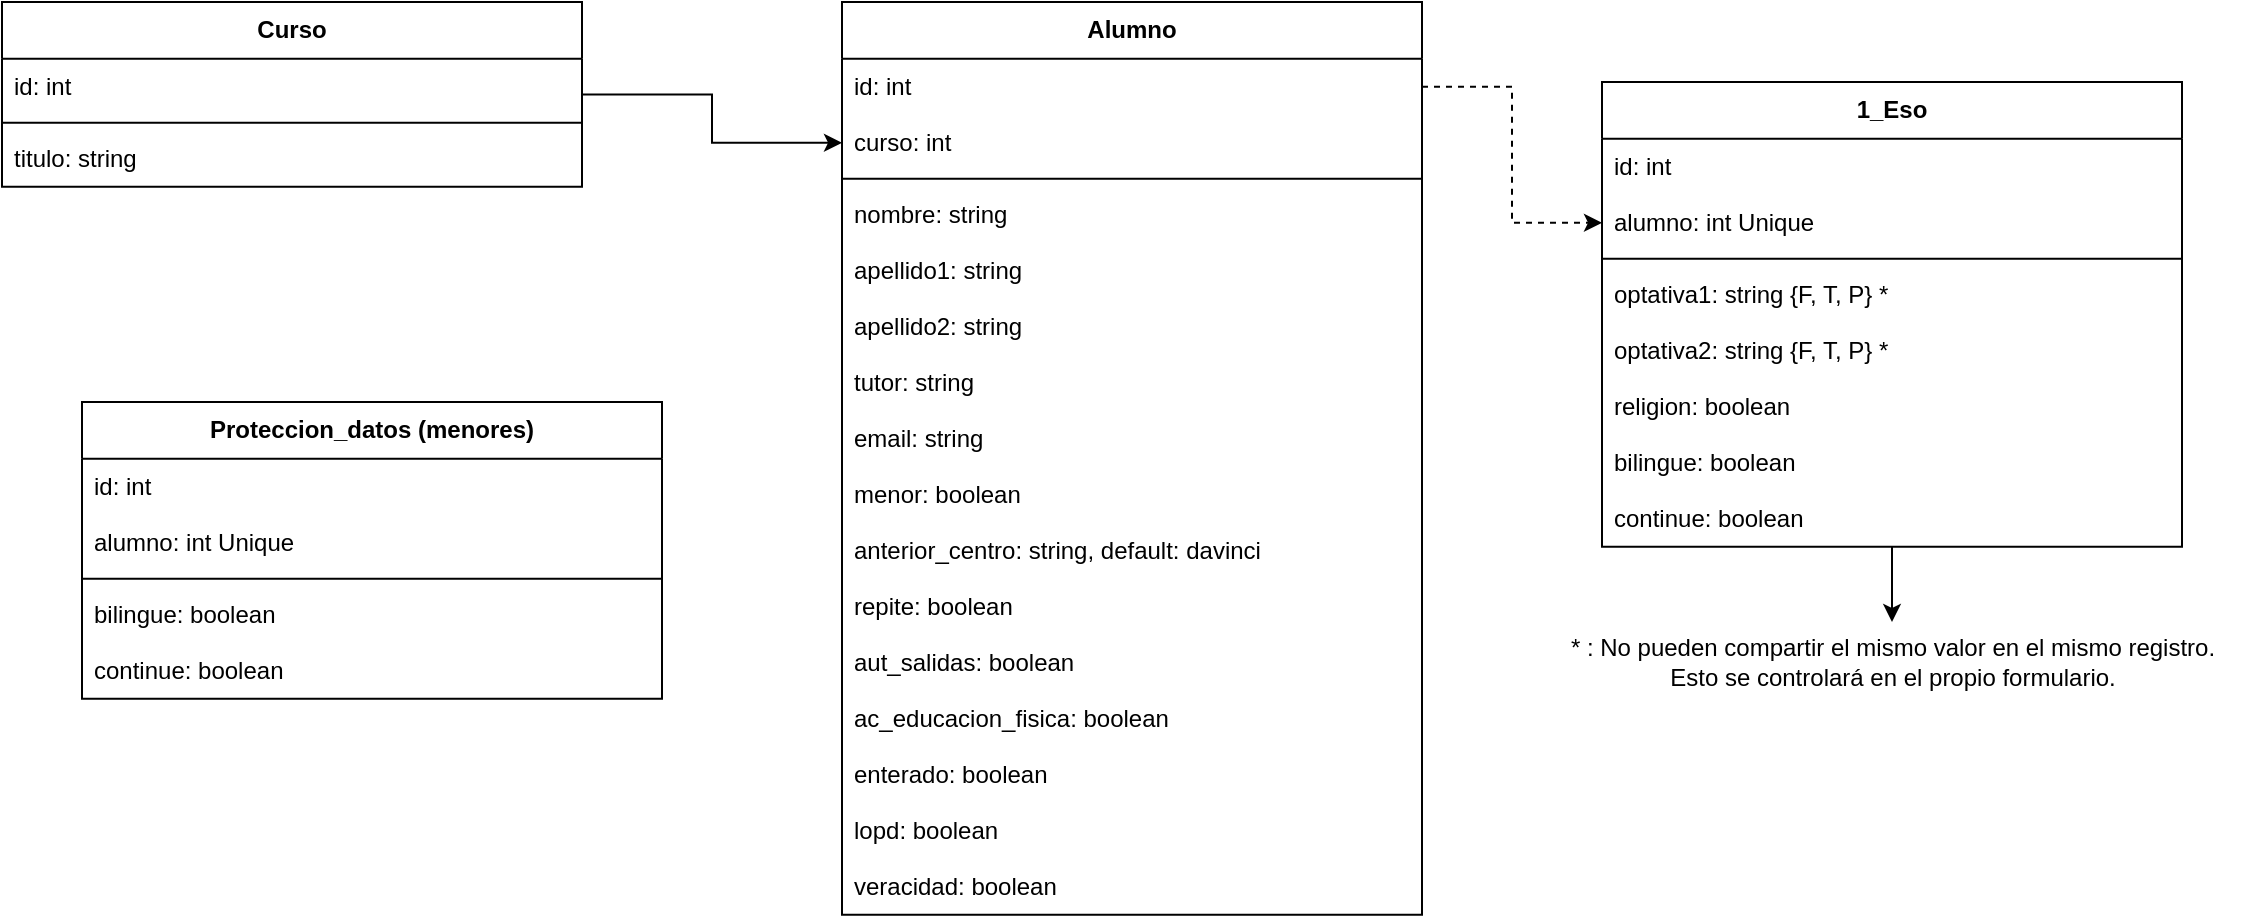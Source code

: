<mxfile version="24.2.2" type="github">
  <diagram name="Página-1" id="L9Hy-lPy9pak_FFDsu_S">
    <mxGraphModel dx="1677" dy="650" grid="1" gridSize="10" guides="1" tooltips="1" connect="1" arrows="1" fold="1" page="1" pageScale="1" pageWidth="1169" pageHeight="1654" math="0" shadow="0">
      <root>
        <mxCell id="0" />
        <mxCell id="1" parent="0" />
        <mxCell id="2" value="Alumno" style="swimlane;fontStyle=1;align=center;verticalAlign=top;childLayout=stackLayout;horizontal=1;startSize=28.4;horizontalStack=0;resizeParent=1;resizeParentMax=0;resizeLast=0;collapsible=0;marginBottom=0;" parent="1" vertex="1">
          <mxGeometry x="450" y="30" width="290" height="456.4" as="geometry" />
        </mxCell>
        <mxCell id="3" value="id: int" style="text;strokeColor=none;fillColor=none;align=left;verticalAlign=top;spacingLeft=4;spacingRight=4;overflow=hidden;rotatable=0;points=[[0,0.5],[1,0.5]];portConstraint=eastwest;" parent="2" vertex="1">
          <mxGeometry y="28.4" width="290" height="28" as="geometry" />
        </mxCell>
        <mxCell id="ihUTTsUJjHFT3oGh5B51-11" value="curso: int" style="text;strokeColor=none;fillColor=none;align=left;verticalAlign=top;spacingLeft=4;spacingRight=4;overflow=hidden;rotatable=0;points=[[0,0.5],[1,0.5]];portConstraint=eastwest;" parent="2" vertex="1">
          <mxGeometry y="56.4" width="290" height="28" as="geometry" />
        </mxCell>
        <mxCell id="6" style="line;strokeWidth=1;fillColor=none;align=left;verticalAlign=middle;spacingTop=-1;spacingLeft=3;spacingRight=3;rotatable=0;labelPosition=right;points=[];portConstraint=eastwest;strokeColor=inherit;" parent="2" vertex="1">
          <mxGeometry y="84.4" width="290" height="8" as="geometry" />
        </mxCell>
        <mxCell id="ihUTTsUJjHFT3oGh5B51-8" value="nombre: string" style="text;strokeColor=none;fillColor=none;align=left;verticalAlign=top;spacingLeft=4;spacingRight=4;overflow=hidden;rotatable=0;points=[[0,0.5],[1,0.5]];portConstraint=eastwest;" parent="2" vertex="1">
          <mxGeometry y="92.4" width="290" height="28" as="geometry" />
        </mxCell>
        <mxCell id="4" value="apellido1: string" style="text;strokeColor=none;fillColor=none;align=left;verticalAlign=top;spacingLeft=4;spacingRight=4;overflow=hidden;rotatable=0;points=[[0,0.5],[1,0.5]];portConstraint=eastwest;" parent="2" vertex="1">
          <mxGeometry y="120.4" width="290" height="28" as="geometry" />
        </mxCell>
        <mxCell id="ihUTTsUJjHFT3oGh5B51-9" value="apellido2: string" style="text;strokeColor=none;fillColor=none;align=left;verticalAlign=top;spacingLeft=4;spacingRight=4;overflow=hidden;rotatable=0;points=[[0,0.5],[1,0.5]];portConstraint=eastwest;" parent="2" vertex="1">
          <mxGeometry y="148.4" width="290" height="28" as="geometry" />
        </mxCell>
        <mxCell id="ihUTTsUJjHFT3oGh5B51-10" value="tutor: string" style="text;strokeColor=none;fillColor=none;align=left;verticalAlign=top;spacingLeft=4;spacingRight=4;overflow=hidden;rotatable=0;points=[[0,0.5],[1,0.5]];portConstraint=eastwest;" parent="2" vertex="1">
          <mxGeometry y="176.4" width="290" height="28" as="geometry" />
        </mxCell>
        <mxCell id="5" value="email: string" style="text;strokeColor=none;fillColor=none;align=left;verticalAlign=top;spacingLeft=4;spacingRight=4;overflow=hidden;rotatable=0;points=[[0,0.5],[1,0.5]];portConstraint=eastwest;" parent="2" vertex="1">
          <mxGeometry y="204.4" width="290" height="28" as="geometry" />
        </mxCell>
        <mxCell id="ihUTTsUJjHFT3oGh5B51-25" value="menor: boolean" style="text;strokeColor=none;fillColor=none;align=left;verticalAlign=top;spacingLeft=4;spacingRight=4;overflow=hidden;rotatable=0;points=[[0,0.5],[1,0.5]];portConstraint=eastwest;" parent="2" vertex="1">
          <mxGeometry y="232.4" width="290" height="28" as="geometry" />
        </mxCell>
        <mxCell id="ihUTTsUJjHFT3oGh5B51-26" value="anterior_centro: string, default: davinci" style="text;strokeColor=none;fillColor=none;align=left;verticalAlign=top;spacingLeft=4;spacingRight=4;overflow=hidden;rotatable=0;points=[[0,0.5],[1,0.5]];portConstraint=eastwest;" parent="2" vertex="1">
          <mxGeometry y="260.4" width="290" height="28" as="geometry" />
        </mxCell>
        <mxCell id="ihUTTsUJjHFT3oGh5B51-28" value="repite: boolean" style="text;strokeColor=none;fillColor=none;align=left;verticalAlign=top;spacingLeft=4;spacingRight=4;overflow=hidden;rotatable=0;points=[[0,0.5],[1,0.5]];portConstraint=eastwest;" parent="2" vertex="1">
          <mxGeometry y="288.4" width="290" height="28" as="geometry" />
        </mxCell>
        <mxCell id="ihUTTsUJjHFT3oGh5B51-29" value="aut_salidas: boolean" style="text;strokeColor=none;fillColor=none;align=left;verticalAlign=top;spacingLeft=4;spacingRight=4;overflow=hidden;rotatable=0;points=[[0,0.5],[1,0.5]];portConstraint=eastwest;" parent="2" vertex="1">
          <mxGeometry y="316.4" width="290" height="28" as="geometry" />
        </mxCell>
        <mxCell id="ihUTTsUJjHFT3oGh5B51-31" value="ac_educacion_fisica: boolean" style="text;strokeColor=none;fillColor=none;align=left;verticalAlign=top;spacingLeft=4;spacingRight=4;overflow=hidden;rotatable=0;points=[[0,0.5],[1,0.5]];portConstraint=eastwest;" parent="2" vertex="1">
          <mxGeometry y="344.4" width="290" height="28" as="geometry" />
        </mxCell>
        <mxCell id="ihUTTsUJjHFT3oGh5B51-33" value="enterado: boolean" style="text;strokeColor=none;fillColor=none;align=left;verticalAlign=top;spacingLeft=4;spacingRight=4;overflow=hidden;rotatable=0;points=[[0,0.5],[1,0.5]];portConstraint=eastwest;" parent="2" vertex="1">
          <mxGeometry y="372.4" width="290" height="28" as="geometry" />
        </mxCell>
        <mxCell id="ihUTTsUJjHFT3oGh5B51-34" value="lopd: boolean" style="text;strokeColor=none;fillColor=none;align=left;verticalAlign=top;spacingLeft=4;spacingRight=4;overflow=hidden;rotatable=0;points=[[0,0.5],[1,0.5]];portConstraint=eastwest;" parent="2" vertex="1">
          <mxGeometry y="400.4" width="290" height="28" as="geometry" />
        </mxCell>
        <mxCell id="ihUTTsUJjHFT3oGh5B51-35" value="veracidad: boolean" style="text;strokeColor=none;fillColor=none;align=left;verticalAlign=top;spacingLeft=4;spacingRight=4;overflow=hidden;rotatable=0;points=[[0,0.5],[1,0.5]];portConstraint=eastwest;" parent="2" vertex="1">
          <mxGeometry y="428.4" width="290" height="28" as="geometry" />
        </mxCell>
        <mxCell id="ihUTTsUJjHFT3oGh5B51-23" style="edgeStyle=orthogonalEdgeStyle;rounded=0;orthogonalLoop=1;jettySize=auto;html=1;" parent="1" source="ihUTTsUJjHFT3oGh5B51-12" target="ihUTTsUJjHFT3oGh5B51-11" edge="1">
          <mxGeometry relative="1" as="geometry">
            <mxPoint x="400" y="120" as="targetPoint" />
          </mxGeometry>
        </mxCell>
        <mxCell id="ihUTTsUJjHFT3oGh5B51-12" value="Curso" style="swimlane;fontStyle=1;align=center;verticalAlign=top;childLayout=stackLayout;horizontal=1;startSize=28.4;horizontalStack=0;resizeParent=1;resizeParentMax=0;resizeLast=0;collapsible=0;marginBottom=0;" parent="1" vertex="1">
          <mxGeometry x="30" y="30" width="290" height="92.4" as="geometry" />
        </mxCell>
        <mxCell id="ihUTTsUJjHFT3oGh5B51-13" value="id: int" style="text;strokeColor=none;fillColor=none;align=left;verticalAlign=top;spacingLeft=4;spacingRight=4;overflow=hidden;rotatable=0;points=[[0,0.5],[1,0.5]];portConstraint=eastwest;" parent="ihUTTsUJjHFT3oGh5B51-12" vertex="1">
          <mxGeometry y="28.4" width="290" height="28" as="geometry" />
        </mxCell>
        <mxCell id="ihUTTsUJjHFT3oGh5B51-15" style="line;strokeWidth=1;fillColor=none;align=left;verticalAlign=middle;spacingTop=-1;spacingLeft=3;spacingRight=3;rotatable=0;labelPosition=right;points=[];portConstraint=eastwest;strokeColor=inherit;" parent="ihUTTsUJjHFT3oGh5B51-12" vertex="1">
          <mxGeometry y="56.4" width="290" height="8" as="geometry" />
        </mxCell>
        <mxCell id="ihUTTsUJjHFT3oGh5B51-16" value="titulo: string" style="text;strokeColor=none;fillColor=none;align=left;verticalAlign=top;spacingLeft=4;spacingRight=4;overflow=hidden;rotatable=0;points=[[0,0.5],[1,0.5]];portConstraint=eastwest;" parent="ihUTTsUJjHFT3oGh5B51-12" vertex="1">
          <mxGeometry y="64.4" width="290" height="28" as="geometry" />
        </mxCell>
        <mxCell id="ihUTTsUJjHFT3oGh5B51-58" value="" style="edgeStyle=orthogonalEdgeStyle;rounded=0;orthogonalLoop=1;jettySize=auto;html=1;" parent="1" source="ihUTTsUJjHFT3oGh5B51-47" target="ihUTTsUJjHFT3oGh5B51-56" edge="1">
          <mxGeometry relative="1" as="geometry" />
        </mxCell>
        <mxCell id="ihUTTsUJjHFT3oGh5B51-47" value="1_Eso" style="swimlane;fontStyle=1;align=center;verticalAlign=top;childLayout=stackLayout;horizontal=1;startSize=28.4;horizontalStack=0;resizeParent=1;resizeParentMax=0;resizeLast=0;collapsible=0;marginBottom=0;" parent="1" vertex="1">
          <mxGeometry x="830" y="70" width="290" height="232.4" as="geometry" />
        </mxCell>
        <mxCell id="ihUTTsUJjHFT3oGh5B51-48" value="id: int" style="text;strokeColor=none;fillColor=none;align=left;verticalAlign=top;spacingLeft=4;spacingRight=4;overflow=hidden;rotatable=0;points=[[0,0.5],[1,0.5]];portConstraint=eastwest;" parent="ihUTTsUJjHFT3oGh5B51-47" vertex="1">
          <mxGeometry y="28.4" width="290" height="28" as="geometry" />
        </mxCell>
        <mxCell id="ihUTTsUJjHFT3oGh5B51-57" value="alumno: int Unique" style="text;strokeColor=none;fillColor=none;align=left;verticalAlign=top;spacingLeft=4;spacingRight=4;overflow=hidden;rotatable=0;points=[[0,0.5],[1,0.5]];portConstraint=eastwest;" parent="ihUTTsUJjHFT3oGh5B51-47" vertex="1">
          <mxGeometry y="56.4" width="290" height="28" as="geometry" />
        </mxCell>
        <mxCell id="ihUTTsUJjHFT3oGh5B51-49" style="line;strokeWidth=1;fillColor=none;align=left;verticalAlign=middle;spacingTop=-1;spacingLeft=3;spacingRight=3;rotatable=0;labelPosition=right;points=[];portConstraint=eastwest;strokeColor=inherit;" parent="ihUTTsUJjHFT3oGh5B51-47" vertex="1">
          <mxGeometry y="84.4" width="290" height="8" as="geometry" />
        </mxCell>
        <mxCell id="ihUTTsUJjHFT3oGh5B51-50" value="optativa1: string {F, T, P} *" style="text;strokeColor=none;fillColor=none;align=left;verticalAlign=top;spacingLeft=4;spacingRight=4;overflow=hidden;rotatable=0;points=[[0,0.5],[1,0.5]];portConstraint=eastwest;" parent="ihUTTsUJjHFT3oGh5B51-47" vertex="1">
          <mxGeometry y="92.4" width="290" height="28" as="geometry" />
        </mxCell>
        <mxCell id="ihUTTsUJjHFT3oGh5B51-52" value="optativa2: string {F, T, P} *" style="text;strokeColor=none;fillColor=none;align=left;verticalAlign=top;spacingLeft=4;spacingRight=4;overflow=hidden;rotatable=0;points=[[0,0.5],[1,0.5]];portConstraint=eastwest;" parent="ihUTTsUJjHFT3oGh5B51-47" vertex="1">
          <mxGeometry y="120.4" width="290" height="28" as="geometry" />
        </mxCell>
        <mxCell id="ihUTTsUJjHFT3oGh5B51-53" value="religion: boolean" style="text;strokeColor=none;fillColor=none;align=left;verticalAlign=top;spacingLeft=4;spacingRight=4;overflow=hidden;rotatable=0;points=[[0,0.5],[1,0.5]];portConstraint=eastwest;" parent="ihUTTsUJjHFT3oGh5B51-47" vertex="1">
          <mxGeometry y="148.4" width="290" height="28" as="geometry" />
        </mxCell>
        <mxCell id="ihUTTsUJjHFT3oGh5B51-54" value="bilingue: boolean" style="text;strokeColor=none;fillColor=none;align=left;verticalAlign=top;spacingLeft=4;spacingRight=4;overflow=hidden;rotatable=0;points=[[0,0.5],[1,0.5]];portConstraint=eastwest;" parent="ihUTTsUJjHFT3oGh5B51-47" vertex="1">
          <mxGeometry y="176.4" width="290" height="28" as="geometry" />
        </mxCell>
        <mxCell id="ihUTTsUJjHFT3oGh5B51-55" value="continue: boolean" style="text;strokeColor=none;fillColor=none;align=left;verticalAlign=top;spacingLeft=4;spacingRight=4;overflow=hidden;rotatable=0;points=[[0,0.5],[1,0.5]];portConstraint=eastwest;" parent="ihUTTsUJjHFT3oGh5B51-47" vertex="1">
          <mxGeometry y="204.4" width="290" height="28" as="geometry" />
        </mxCell>
        <mxCell id="ihUTTsUJjHFT3oGh5B51-51" style="edgeStyle=orthogonalEdgeStyle;rounded=0;orthogonalLoop=1;jettySize=auto;html=1;exitX=1;exitY=0.5;exitDx=0;exitDy=0;dashed=1;" parent="1" source="3" target="ihUTTsUJjHFT3oGh5B51-57" edge="1">
          <mxGeometry relative="1" as="geometry" />
        </mxCell>
        <mxCell id="ihUTTsUJjHFT3oGh5B51-56" value="* : No pueden compartir el mismo valor en el mismo registro.&lt;br&gt;Esto se controlará en el propio formulario." style="text;html=1;align=center;verticalAlign=middle;resizable=0;points=[];autosize=1;strokeColor=none;fillColor=none;" parent="1" vertex="1">
          <mxGeometry x="795" y="340" width="360" height="40" as="geometry" />
        </mxCell>
        <mxCell id="MYl-MSqCvXyOJVGvQ3cw-6" value="Proteccion_datos (menores)" style="swimlane;fontStyle=1;align=center;verticalAlign=top;childLayout=stackLayout;horizontal=1;startSize=28.4;horizontalStack=0;resizeParent=1;resizeParentMax=0;resizeLast=0;collapsible=0;marginBottom=0;" parent="1" vertex="1">
          <mxGeometry x="70" y="230" width="290" height="148.4" as="geometry" />
        </mxCell>
        <mxCell id="MYl-MSqCvXyOJVGvQ3cw-7" value="id: int" style="text;strokeColor=none;fillColor=none;align=left;verticalAlign=top;spacingLeft=4;spacingRight=4;overflow=hidden;rotatable=0;points=[[0,0.5],[1,0.5]];portConstraint=eastwest;" parent="MYl-MSqCvXyOJVGvQ3cw-6" vertex="1">
          <mxGeometry y="28.4" width="290" height="28" as="geometry" />
        </mxCell>
        <mxCell id="MYl-MSqCvXyOJVGvQ3cw-8" value="alumno: int Unique" style="text;strokeColor=none;fillColor=none;align=left;verticalAlign=top;spacingLeft=4;spacingRight=4;overflow=hidden;rotatable=0;points=[[0,0.5],[1,0.5]];portConstraint=eastwest;" parent="MYl-MSqCvXyOJVGvQ3cw-6" vertex="1">
          <mxGeometry y="56.4" width="290" height="28" as="geometry" />
        </mxCell>
        <mxCell id="MYl-MSqCvXyOJVGvQ3cw-9" style="line;strokeWidth=1;fillColor=none;align=left;verticalAlign=middle;spacingTop=-1;spacingLeft=3;spacingRight=3;rotatable=0;labelPosition=right;points=[];portConstraint=eastwest;strokeColor=inherit;" parent="MYl-MSqCvXyOJVGvQ3cw-6" vertex="1">
          <mxGeometry y="84.4" width="290" height="8" as="geometry" />
        </mxCell>
        <mxCell id="MYl-MSqCvXyOJVGvQ3cw-13" value="bilingue: boolean" style="text;strokeColor=none;fillColor=none;align=left;verticalAlign=top;spacingLeft=4;spacingRight=4;overflow=hidden;rotatable=0;points=[[0,0.5],[1,0.5]];portConstraint=eastwest;" parent="MYl-MSqCvXyOJVGvQ3cw-6" vertex="1">
          <mxGeometry y="92.4" width="290" height="28" as="geometry" />
        </mxCell>
        <mxCell id="MYl-MSqCvXyOJVGvQ3cw-14" value="continue: boolean" style="text;strokeColor=none;fillColor=none;align=left;verticalAlign=top;spacingLeft=4;spacingRight=4;overflow=hidden;rotatable=0;points=[[0,0.5],[1,0.5]];portConstraint=eastwest;" parent="MYl-MSqCvXyOJVGvQ3cw-6" vertex="1">
          <mxGeometry y="120.4" width="290" height="28" as="geometry" />
        </mxCell>
      </root>
    </mxGraphModel>
  </diagram>
</mxfile>
